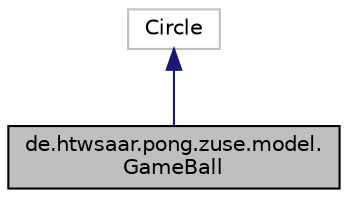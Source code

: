 digraph "de.htwsaar.pong.zuse.model.GameBall"
{
 // LATEX_PDF_SIZE
  edge [fontname="Helvetica",fontsize="10",labelfontname="Helvetica",labelfontsize="10"];
  node [fontname="Helvetica",fontsize="10",shape=record];
  Node1 [label="de.htwsaar.pong.zuse.model.\lGameBall",height=0.2,width=0.4,color="black", fillcolor="grey75", style="filled", fontcolor="black",tooltip="Klasse GameBall repräsentiert den Ball innerhalb des Spiels und dessen Logik."];
  Node2 -> Node1 [dir="back",color="midnightblue",fontsize="10",style="solid"];
  Node2 [label="Circle",height=0.2,width=0.4,color="grey75", fillcolor="white", style="filled",tooltip=" "];
}
